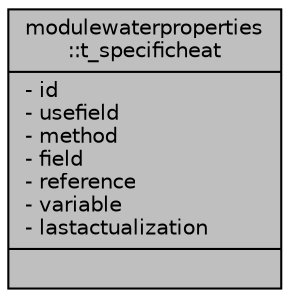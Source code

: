 digraph "modulewaterproperties::t_specificheat"
{
 // LATEX_PDF_SIZE
  edge [fontname="Helvetica",fontsize="10",labelfontname="Helvetica",labelfontsize="10"];
  node [fontname="Helvetica",fontsize="10",shape=record];
  Node1 [label="{modulewaterproperties\l::t_specificheat\n|- id\l- usefield\l- method\l- field\l- reference\l- variable\l- lastactualization\l|}",height=0.2,width=0.4,color="black", fillcolor="grey75", style="filled", fontcolor="black",tooltip=" "];
}
